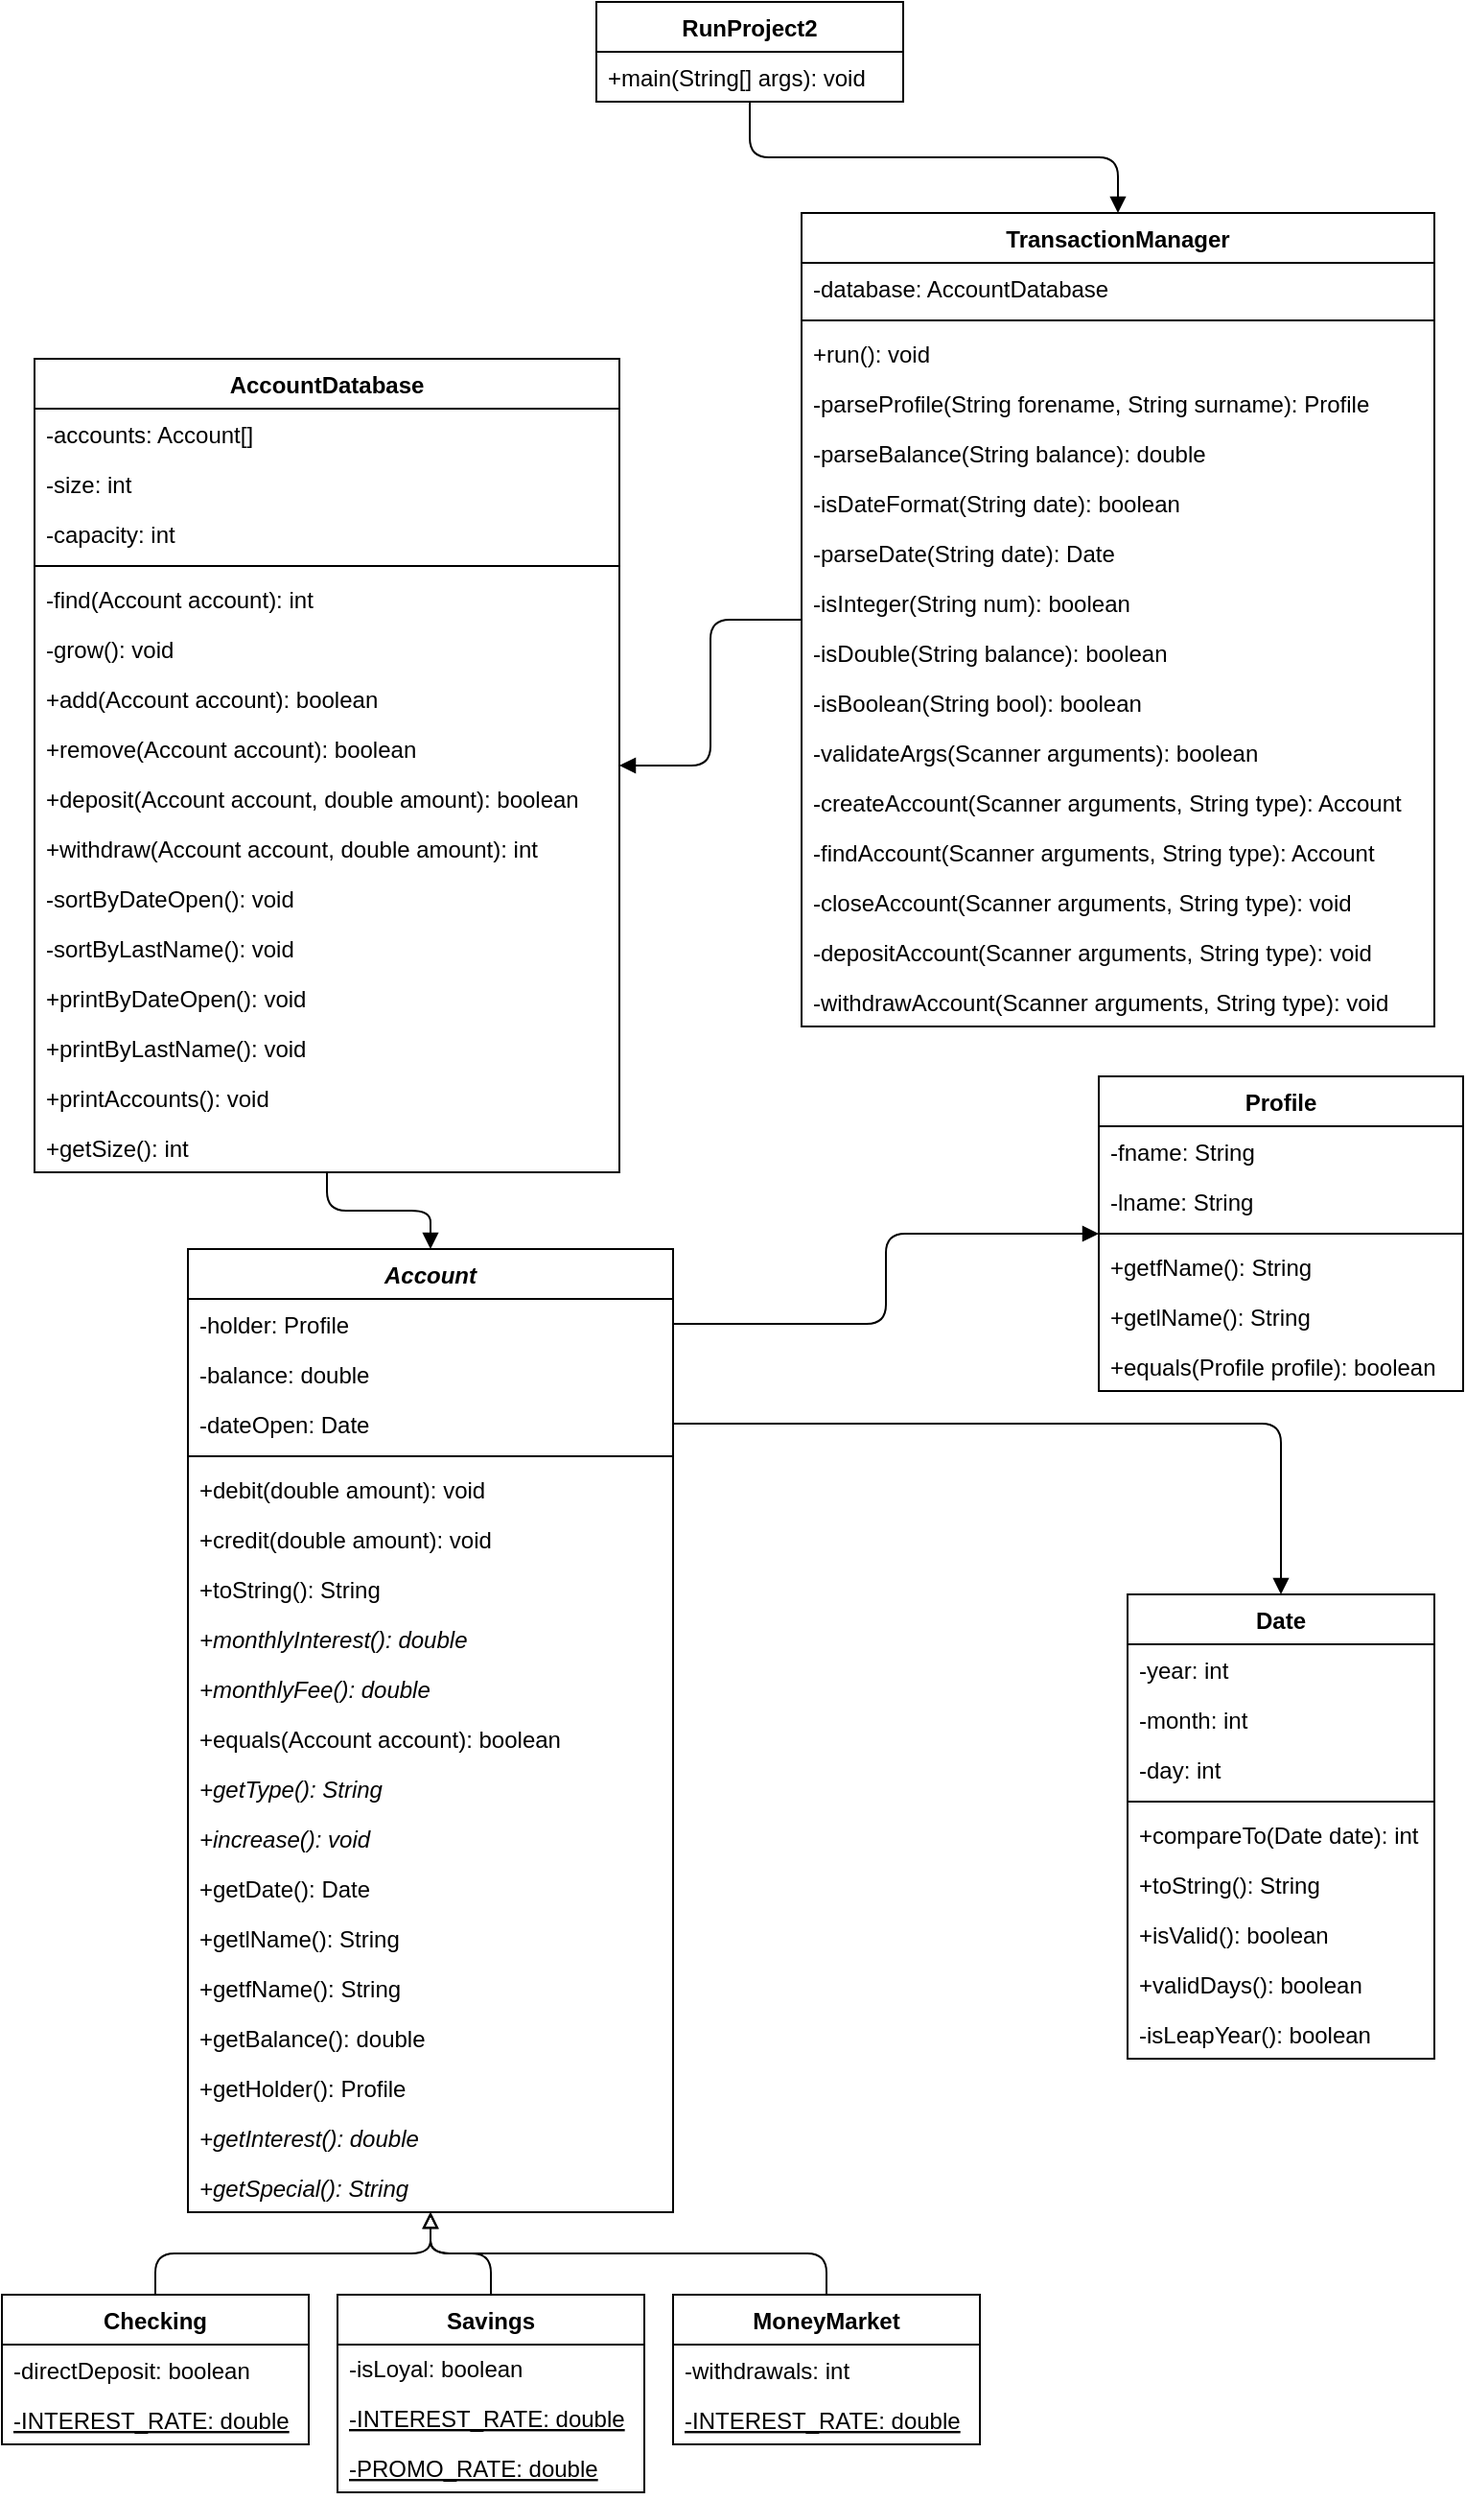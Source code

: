 <mxfile version="13.7.9" type="github">
  <diagram id="C5RBs43oDa-KdzZeNtuy" name="Page-1">
    <mxGraphModel dx="938" dy="1722" grid="1" gridSize="10" guides="1" tooltips="1" connect="1" arrows="1" fold="1" page="1" pageScale="1" pageWidth="827" pageHeight="1169" math="0" shadow="0">
      <root>
        <mxCell id="WIyWlLk6GJQsqaUBKTNV-0" />
        <mxCell id="WIyWlLk6GJQsqaUBKTNV-1" parent="WIyWlLk6GJQsqaUBKTNV-0" />
        <mxCell id="ZSK-96o1pX84JSAE1yJ3-73" value="" style="endArrow=block;endFill=1;html=1;edgeStyle=orthogonalEdgeStyle;align=left;verticalAlign=top;" edge="1" parent="WIyWlLk6GJQsqaUBKTNV-1" source="zkfFHV4jXpPFQw0GAbJ--1" target="ZSK-96o1pX84JSAE1yJ3-53">
          <mxGeometry x="-1" relative="1" as="geometry">
            <mxPoint x="454" y="130" as="sourcePoint" />
            <mxPoint x="614" y="130" as="targetPoint" />
          </mxGeometry>
        </mxCell>
        <mxCell id="ZSK-96o1pX84JSAE1yJ3-75" value="" style="endArrow=block;endFill=1;html=1;edgeStyle=orthogonalEdgeStyle;align=left;verticalAlign=top;" edge="1" parent="WIyWlLk6GJQsqaUBKTNV-1" source="zkfFHV4jXpPFQw0GAbJ--3" target="ZSK-96o1pX84JSAE1yJ3-60">
          <mxGeometry x="-1" relative="1" as="geometry">
            <mxPoint x="344" y="210" as="sourcePoint" />
            <mxPoint x="504" y="210" as="targetPoint" />
          </mxGeometry>
        </mxCell>
        <mxCell id="zkfFHV4jXpPFQw0GAbJ--0" value="Account" style="swimlane;fontStyle=3;align=center;verticalAlign=top;childLayout=stackLayout;horizontal=1;startSize=26;horizontalStack=0;resizeParent=1;resizeLast=0;collapsible=1;marginBottom=0;rounded=0;shadow=0;strokeWidth=1;" parent="WIyWlLk6GJQsqaUBKTNV-1" vertex="1">
          <mxGeometry x="120" y="40" width="253" height="502" as="geometry">
            <mxRectangle x="230" y="140" width="160" height="26" as="alternateBounds" />
          </mxGeometry>
        </mxCell>
        <mxCell id="zkfFHV4jXpPFQw0GAbJ--1" value="-holder: Profile" style="text;align=left;verticalAlign=top;spacingLeft=4;spacingRight=4;overflow=hidden;rotatable=0;points=[[0,0.5],[1,0.5]];portConstraint=eastwest;" parent="zkfFHV4jXpPFQw0GAbJ--0" vertex="1">
          <mxGeometry y="26" width="253" height="26" as="geometry" />
        </mxCell>
        <mxCell id="zkfFHV4jXpPFQw0GAbJ--2" value="-balance: double" style="text;align=left;verticalAlign=top;spacingLeft=4;spacingRight=4;overflow=hidden;rotatable=0;points=[[0,0.5],[1,0.5]];portConstraint=eastwest;rounded=0;shadow=0;html=0;" parent="zkfFHV4jXpPFQw0GAbJ--0" vertex="1">
          <mxGeometry y="52" width="253" height="26" as="geometry" />
        </mxCell>
        <mxCell id="zkfFHV4jXpPFQw0GAbJ--3" value="-dateOpen: Date" style="text;align=left;verticalAlign=top;spacingLeft=4;spacingRight=4;overflow=hidden;rotatable=0;points=[[0,0.5],[1,0.5]];portConstraint=eastwest;rounded=0;shadow=0;html=0;" parent="zkfFHV4jXpPFQw0GAbJ--0" vertex="1">
          <mxGeometry y="78" width="253" height="26" as="geometry" />
        </mxCell>
        <mxCell id="zkfFHV4jXpPFQw0GAbJ--4" value="" style="line;html=1;strokeWidth=1;align=left;verticalAlign=middle;spacingTop=-1;spacingLeft=3;spacingRight=3;rotatable=0;labelPosition=right;points=[];portConstraint=eastwest;" parent="zkfFHV4jXpPFQw0GAbJ--0" vertex="1">
          <mxGeometry y="104" width="253" height="8" as="geometry" />
        </mxCell>
        <mxCell id="zkfFHV4jXpPFQw0GAbJ--5" value="+debit(double amount): void" style="text;align=left;verticalAlign=top;spacingLeft=4;spacingRight=4;overflow=hidden;rotatable=0;points=[[0,0.5],[1,0.5]];portConstraint=eastwest;" parent="zkfFHV4jXpPFQw0GAbJ--0" vertex="1">
          <mxGeometry y="112" width="253" height="26" as="geometry" />
        </mxCell>
        <mxCell id="ZSK-96o1pX84JSAE1yJ3-11" value="+credit(double amount): void" style="text;align=left;verticalAlign=top;spacingLeft=4;spacingRight=4;overflow=hidden;rotatable=0;points=[[0,0.5],[1,0.5]];portConstraint=eastwest;" vertex="1" parent="zkfFHV4jXpPFQw0GAbJ--0">
          <mxGeometry y="138" width="253" height="26" as="geometry" />
        </mxCell>
        <mxCell id="ZSK-96o1pX84JSAE1yJ3-12" value="+toString(): String" style="text;align=left;verticalAlign=top;spacingLeft=4;spacingRight=4;overflow=hidden;rotatable=0;points=[[0,0.5],[1,0.5]];portConstraint=eastwest;" vertex="1" parent="zkfFHV4jXpPFQw0GAbJ--0">
          <mxGeometry y="164" width="253" height="26" as="geometry" />
        </mxCell>
        <mxCell id="ZSK-96o1pX84JSAE1yJ3-13" value="+monthlyInterest(): double" style="text;align=left;verticalAlign=top;spacingLeft=4;spacingRight=4;overflow=hidden;rotatable=0;points=[[0,0.5],[1,0.5]];portConstraint=eastwest;fontStyle=2" vertex="1" parent="zkfFHV4jXpPFQw0GAbJ--0">
          <mxGeometry y="190" width="253" height="26" as="geometry" />
        </mxCell>
        <mxCell id="ZSK-96o1pX84JSAE1yJ3-29" value="+monthlyFee(): double" style="text;align=left;verticalAlign=top;spacingLeft=4;spacingRight=4;overflow=hidden;rotatable=0;points=[[0,0.5],[1,0.5]];portConstraint=eastwest;fontStyle=2" vertex="1" parent="zkfFHV4jXpPFQw0GAbJ--0">
          <mxGeometry y="216" width="253" height="26" as="geometry" />
        </mxCell>
        <mxCell id="ZSK-96o1pX84JSAE1yJ3-131" value="+equals(Account account): boolean" style="text;align=left;verticalAlign=top;spacingLeft=4;spacingRight=4;overflow=hidden;rotatable=0;points=[[0,0.5],[1,0.5]];portConstraint=eastwest;fontStyle=0" vertex="1" parent="zkfFHV4jXpPFQw0GAbJ--0">
          <mxGeometry y="242" width="253" height="26" as="geometry" />
        </mxCell>
        <mxCell id="ZSK-96o1pX84JSAE1yJ3-132" value="+getType(): String" style="text;align=left;verticalAlign=top;spacingLeft=4;spacingRight=4;overflow=hidden;rotatable=0;points=[[0,0.5],[1,0.5]];portConstraint=eastwest;fontStyle=2" vertex="1" parent="zkfFHV4jXpPFQw0GAbJ--0">
          <mxGeometry y="268" width="253" height="26" as="geometry" />
        </mxCell>
        <mxCell id="ZSK-96o1pX84JSAE1yJ3-134" value="+increase(): void" style="text;align=left;verticalAlign=top;spacingLeft=4;spacingRight=4;overflow=hidden;rotatable=0;points=[[0,0.5],[1,0.5]];portConstraint=eastwest;fontStyle=2" vertex="1" parent="zkfFHV4jXpPFQw0GAbJ--0">
          <mxGeometry y="294" width="253" height="26" as="geometry" />
        </mxCell>
        <mxCell id="ZSK-96o1pX84JSAE1yJ3-135" value="+getDate(): Date" style="text;align=left;verticalAlign=top;spacingLeft=4;spacingRight=4;overflow=hidden;rotatable=0;points=[[0,0.5],[1,0.5]];portConstraint=eastwest;fontStyle=0" vertex="1" parent="zkfFHV4jXpPFQw0GAbJ--0">
          <mxGeometry y="320" width="253" height="26" as="geometry" />
        </mxCell>
        <mxCell id="ZSK-96o1pX84JSAE1yJ3-136" value="+getlName(): String" style="text;align=left;verticalAlign=top;spacingLeft=4;spacingRight=4;overflow=hidden;rotatable=0;points=[[0,0.5],[1,0.5]];portConstraint=eastwest;fontStyle=0" vertex="1" parent="zkfFHV4jXpPFQw0GAbJ--0">
          <mxGeometry y="346" width="253" height="26" as="geometry" />
        </mxCell>
        <mxCell id="ZSK-96o1pX84JSAE1yJ3-138" value="+getfName(): String" style="text;align=left;verticalAlign=top;spacingLeft=4;spacingRight=4;overflow=hidden;rotatable=0;points=[[0,0.5],[1,0.5]];portConstraint=eastwest;fontStyle=0" vertex="1" parent="zkfFHV4jXpPFQw0GAbJ--0">
          <mxGeometry y="372" width="253" height="26" as="geometry" />
        </mxCell>
        <mxCell id="ZSK-96o1pX84JSAE1yJ3-139" value="+getBalance(): double" style="text;align=left;verticalAlign=top;spacingLeft=4;spacingRight=4;overflow=hidden;rotatable=0;points=[[0,0.5],[1,0.5]];portConstraint=eastwest;fontStyle=0" vertex="1" parent="zkfFHV4jXpPFQw0GAbJ--0">
          <mxGeometry y="398" width="253" height="26" as="geometry" />
        </mxCell>
        <mxCell id="ZSK-96o1pX84JSAE1yJ3-140" value="+getHolder(): Profile" style="text;align=left;verticalAlign=top;spacingLeft=4;spacingRight=4;overflow=hidden;rotatable=0;points=[[0,0.5],[1,0.5]];portConstraint=eastwest;fontStyle=0" vertex="1" parent="zkfFHV4jXpPFQw0GAbJ--0">
          <mxGeometry y="424" width="253" height="26" as="geometry" />
        </mxCell>
        <mxCell id="ZSK-96o1pX84JSAE1yJ3-141" value="+getInterest(): double" style="text;align=left;verticalAlign=top;spacingLeft=4;spacingRight=4;overflow=hidden;rotatable=0;points=[[0,0.5],[1,0.5]];portConstraint=eastwest;fontStyle=2" vertex="1" parent="zkfFHV4jXpPFQw0GAbJ--0">
          <mxGeometry y="450" width="253" height="26" as="geometry" />
        </mxCell>
        <mxCell id="ZSK-96o1pX84JSAE1yJ3-143" value="+getSpecial(): String" style="text;align=left;verticalAlign=top;spacingLeft=4;spacingRight=4;overflow=hidden;rotatable=0;points=[[0,0.5],[1,0.5]];portConstraint=eastwest;fontStyle=2" vertex="1" parent="zkfFHV4jXpPFQw0GAbJ--0">
          <mxGeometry y="476" width="253" height="26" as="geometry" />
        </mxCell>
        <mxCell id="ZSK-96o1pX84JSAE1yJ3-105" value="" style="endArrow=block;endFill=1;html=1;edgeStyle=orthogonalEdgeStyle;align=left;verticalAlign=top;" edge="1" parent="WIyWlLk6GJQsqaUBKTNV-1" source="ZSK-96o1pX84JSAE1yJ3-77" target="zkfFHV4jXpPFQw0GAbJ--0">
          <mxGeometry x="-1" relative="1" as="geometry">
            <mxPoint x="620" y="-50" as="sourcePoint" />
            <mxPoint x="810" y="-90" as="targetPoint" />
          </mxGeometry>
        </mxCell>
        <mxCell id="ZSK-96o1pX84JSAE1yJ3-109" value="" style="endArrow=block;endFill=0;html=1;edgeStyle=orthogonalEdgeStyle;align=left;verticalAlign=top;" edge="1" parent="WIyWlLk6GJQsqaUBKTNV-1" source="zkfFHV4jXpPFQw0GAbJ--6" target="zkfFHV4jXpPFQw0GAbJ--0">
          <mxGeometry x="-1" relative="1" as="geometry">
            <mxPoint x="580" y="270" as="sourcePoint" />
            <mxPoint x="740" y="270" as="targetPoint" />
          </mxGeometry>
        </mxCell>
        <mxCell id="ZSK-96o1pX84JSAE1yJ3-111" value="" style="endArrow=block;endFill=0;html=1;edgeStyle=orthogonalEdgeStyle;align=left;verticalAlign=top;" edge="1" parent="WIyWlLk6GJQsqaUBKTNV-1" source="zkfFHV4jXpPFQw0GAbJ--13" target="zkfFHV4jXpPFQw0GAbJ--0">
          <mxGeometry x="-1" relative="1" as="geometry">
            <mxPoint x="113.034" y="360" as="sourcePoint" />
            <mxPoint x="288" y="292.0" as="targetPoint" />
          </mxGeometry>
        </mxCell>
        <mxCell id="ZSK-96o1pX84JSAE1yJ3-112" value="" style="endArrow=block;endFill=0;html=1;edgeStyle=orthogonalEdgeStyle;align=left;verticalAlign=top;" edge="1" parent="WIyWlLk6GJQsqaUBKTNV-1" source="ZSK-96o1pX84JSAE1yJ3-0" target="zkfFHV4jXpPFQw0GAbJ--0">
          <mxGeometry x="-1" relative="1" as="geometry">
            <mxPoint x="413.004" y="318" as="sourcePoint" />
            <mxPoint x="587.97" y="250.0" as="targetPoint" />
          </mxGeometry>
        </mxCell>
        <mxCell id="ZSK-96o1pX84JSAE1yJ3-113" value="" style="endArrow=block;endFill=1;html=1;edgeStyle=orthogonalEdgeStyle;align=left;verticalAlign=top;" edge="1" parent="WIyWlLk6GJQsqaUBKTNV-1" source="ZSK-96o1pX84JSAE1yJ3-92" target="ZSK-96o1pX84JSAE1yJ3-77">
          <mxGeometry x="-1" relative="1" as="geometry">
            <mxPoint x="120" y="-628" as="sourcePoint" />
            <mxPoint x="280" y="-628" as="targetPoint" />
          </mxGeometry>
        </mxCell>
        <mxCell id="ZSK-96o1pX84JSAE1yJ3-115" value="" style="endArrow=block;endFill=1;html=1;edgeStyle=orthogonalEdgeStyle;align=left;verticalAlign=top;strokeColor=#000000;" edge="1" parent="WIyWlLk6GJQsqaUBKTNV-1" source="ZSK-96o1pX84JSAE1yJ3-96" target="ZSK-96o1pX84JSAE1yJ3-92">
          <mxGeometry x="-1" relative="1" as="geometry">
            <mxPoint x="620" y="-570" as="sourcePoint" />
            <mxPoint x="780" y="-570" as="targetPoint" />
          </mxGeometry>
        </mxCell>
        <mxCell id="ZSK-96o1pX84JSAE1yJ3-53" value="Profile" style="swimlane;fontStyle=1;align=center;verticalAlign=top;childLayout=stackLayout;horizontal=1;startSize=26;horizontalStack=0;resizeParent=1;resizeParentMax=0;resizeLast=0;collapsible=1;marginBottom=0;" vertex="1" parent="WIyWlLk6GJQsqaUBKTNV-1">
          <mxGeometry x="595" y="-50" width="190" height="164" as="geometry" />
        </mxCell>
        <mxCell id="ZSK-96o1pX84JSAE1yJ3-54" value="-fname: String" style="text;strokeColor=none;fillColor=none;align=left;verticalAlign=top;spacingLeft=4;spacingRight=4;overflow=hidden;rotatable=0;points=[[0,0.5],[1,0.5]];portConstraint=eastwest;" vertex="1" parent="ZSK-96o1pX84JSAE1yJ3-53">
          <mxGeometry y="26" width="190" height="26" as="geometry" />
        </mxCell>
        <mxCell id="ZSK-96o1pX84JSAE1yJ3-59" value="-lname: String" style="text;strokeColor=none;fillColor=none;align=left;verticalAlign=top;spacingLeft=4;spacingRight=4;overflow=hidden;rotatable=0;points=[[0,0.5],[1,0.5]];portConstraint=eastwest;" vertex="1" parent="ZSK-96o1pX84JSAE1yJ3-53">
          <mxGeometry y="52" width="190" height="26" as="geometry" />
        </mxCell>
        <mxCell id="ZSK-96o1pX84JSAE1yJ3-118" value="" style="line;strokeWidth=1;fillColor=none;align=left;verticalAlign=middle;spacingTop=-1;spacingLeft=3;spacingRight=3;rotatable=0;labelPosition=right;points=[];portConstraint=eastwest;" vertex="1" parent="ZSK-96o1pX84JSAE1yJ3-53">
          <mxGeometry y="78" width="190" height="8" as="geometry" />
        </mxCell>
        <mxCell id="ZSK-96o1pX84JSAE1yJ3-117" value="+getfName(): String" style="text;strokeColor=none;fillColor=none;align=left;verticalAlign=top;spacingLeft=4;spacingRight=4;overflow=hidden;rotatable=0;points=[[0,0.5],[1,0.5]];portConstraint=eastwest;" vertex="1" parent="ZSK-96o1pX84JSAE1yJ3-53">
          <mxGeometry y="86" width="190" height="26" as="geometry" />
        </mxCell>
        <mxCell id="ZSK-96o1pX84JSAE1yJ3-119" value="+getlName(): String" style="text;strokeColor=none;fillColor=none;align=left;verticalAlign=top;spacingLeft=4;spacingRight=4;overflow=hidden;rotatable=0;points=[[0,0.5],[1,0.5]];portConstraint=eastwest;" vertex="1" parent="ZSK-96o1pX84JSAE1yJ3-53">
          <mxGeometry y="112" width="190" height="26" as="geometry" />
        </mxCell>
        <mxCell id="ZSK-96o1pX84JSAE1yJ3-120" value="+equals(Profile profile): boolean" style="text;strokeColor=none;fillColor=none;align=left;verticalAlign=top;spacingLeft=4;spacingRight=4;overflow=hidden;rotatable=0;points=[[0,0.5],[1,0.5]];portConstraint=eastwest;" vertex="1" parent="ZSK-96o1pX84JSAE1yJ3-53">
          <mxGeometry y="138" width="190" height="26" as="geometry" />
        </mxCell>
        <mxCell id="ZSK-96o1pX84JSAE1yJ3-60" value="Date" style="swimlane;fontStyle=1;align=center;verticalAlign=top;childLayout=stackLayout;horizontal=1;startSize=26;horizontalStack=0;resizeParent=1;resizeParentMax=0;resizeLast=0;collapsible=1;marginBottom=0;" vertex="1" parent="WIyWlLk6GJQsqaUBKTNV-1">
          <mxGeometry x="610" y="220" width="160" height="242" as="geometry" />
        </mxCell>
        <mxCell id="ZSK-96o1pX84JSAE1yJ3-61" value="-year: int" style="text;strokeColor=none;fillColor=none;align=left;verticalAlign=top;spacingLeft=4;spacingRight=4;overflow=hidden;rotatable=0;points=[[0,0.5],[1,0.5]];portConstraint=eastwest;" vertex="1" parent="ZSK-96o1pX84JSAE1yJ3-60">
          <mxGeometry y="26" width="160" height="26" as="geometry" />
        </mxCell>
        <mxCell id="ZSK-96o1pX84JSAE1yJ3-64" value="-month: int" style="text;strokeColor=none;fillColor=none;align=left;verticalAlign=top;spacingLeft=4;spacingRight=4;overflow=hidden;rotatable=0;points=[[0,0.5],[1,0.5]];portConstraint=eastwest;" vertex="1" parent="ZSK-96o1pX84JSAE1yJ3-60">
          <mxGeometry y="52" width="160" height="26" as="geometry" />
        </mxCell>
        <mxCell id="ZSK-96o1pX84JSAE1yJ3-65" value="-day: int" style="text;strokeColor=none;fillColor=none;align=left;verticalAlign=top;spacingLeft=4;spacingRight=4;overflow=hidden;rotatable=0;points=[[0,0.5],[1,0.5]];portConstraint=eastwest;" vertex="1" parent="ZSK-96o1pX84JSAE1yJ3-60">
          <mxGeometry y="78" width="160" height="26" as="geometry" />
        </mxCell>
        <mxCell id="ZSK-96o1pX84JSAE1yJ3-62" value="" style="line;strokeWidth=1;fillColor=none;align=left;verticalAlign=middle;spacingTop=-1;spacingLeft=3;spacingRight=3;rotatable=0;labelPosition=right;points=[];portConstraint=eastwest;" vertex="1" parent="ZSK-96o1pX84JSAE1yJ3-60">
          <mxGeometry y="104" width="160" height="8" as="geometry" />
        </mxCell>
        <mxCell id="ZSK-96o1pX84JSAE1yJ3-63" value="+compareTo(Date date): int" style="text;strokeColor=none;fillColor=none;align=left;verticalAlign=top;spacingLeft=4;spacingRight=4;overflow=hidden;rotatable=0;points=[[0,0.5],[1,0.5]];portConstraint=eastwest;" vertex="1" parent="ZSK-96o1pX84JSAE1yJ3-60">
          <mxGeometry y="112" width="160" height="26" as="geometry" />
        </mxCell>
        <mxCell id="ZSK-96o1pX84JSAE1yJ3-66" value="+toString(): String" style="text;strokeColor=none;fillColor=none;align=left;verticalAlign=top;spacingLeft=4;spacingRight=4;overflow=hidden;rotatable=0;points=[[0,0.5],[1,0.5]];portConstraint=eastwest;" vertex="1" parent="ZSK-96o1pX84JSAE1yJ3-60">
          <mxGeometry y="138" width="160" height="26" as="geometry" />
        </mxCell>
        <mxCell id="ZSK-96o1pX84JSAE1yJ3-67" value="+isValid(): boolean" style="text;strokeColor=none;fillColor=none;align=left;verticalAlign=top;spacingLeft=4;spacingRight=4;overflow=hidden;rotatable=0;points=[[0,0.5],[1,0.5]];portConstraint=eastwest;" vertex="1" parent="ZSK-96o1pX84JSAE1yJ3-60">
          <mxGeometry y="164" width="160" height="26" as="geometry" />
        </mxCell>
        <mxCell id="ZSK-96o1pX84JSAE1yJ3-123" value="+validDays(): boolean" style="text;strokeColor=none;fillColor=none;align=left;verticalAlign=top;spacingLeft=4;spacingRight=4;overflow=hidden;rotatable=0;points=[[0,0.5],[1,0.5]];portConstraint=eastwest;" vertex="1" parent="ZSK-96o1pX84JSAE1yJ3-60">
          <mxGeometry y="190" width="160" height="26" as="geometry" />
        </mxCell>
        <mxCell id="ZSK-96o1pX84JSAE1yJ3-124" value="-isLeapYear(): boolean" style="text;strokeColor=none;fillColor=none;align=left;verticalAlign=top;spacingLeft=4;spacingRight=4;overflow=hidden;rotatable=0;points=[[0,0.5],[1,0.5]];portConstraint=eastwest;" vertex="1" parent="ZSK-96o1pX84JSAE1yJ3-60">
          <mxGeometry y="216" width="160" height="26" as="geometry" />
        </mxCell>
        <mxCell id="zkfFHV4jXpPFQw0GAbJ--6" value="Checking" style="swimlane;fontStyle=1;align=center;verticalAlign=top;childLayout=stackLayout;horizontal=1;startSize=26;horizontalStack=0;resizeParent=1;resizeLast=0;collapsible=1;marginBottom=0;rounded=0;shadow=0;strokeWidth=1;" parent="WIyWlLk6GJQsqaUBKTNV-1" vertex="1">
          <mxGeometry x="23" y="585" width="160" height="78" as="geometry">
            <mxRectangle x="130" y="380" width="160" height="26" as="alternateBounds" />
          </mxGeometry>
        </mxCell>
        <mxCell id="ZSK-96o1pX84JSAE1yJ3-32" value="-directDeposit: boolean" style="text;align=left;verticalAlign=top;spacingLeft=4;spacingRight=4;overflow=hidden;rotatable=0;points=[[0,0.5],[1,0.5]];portConstraint=eastwest;" vertex="1" parent="zkfFHV4jXpPFQw0GAbJ--6">
          <mxGeometry y="26" width="160" height="26" as="geometry" />
        </mxCell>
        <mxCell id="ZSK-96o1pX84JSAE1yJ3-144" value="-INTEREST_RATE: double" style="text;align=left;verticalAlign=top;spacingLeft=4;spacingRight=4;overflow=hidden;rotatable=0;points=[[0,0.5],[1,0.5]];portConstraint=eastwest;fontStyle=4" vertex="1" parent="zkfFHV4jXpPFQw0GAbJ--6">
          <mxGeometry y="52" width="160" height="26" as="geometry" />
        </mxCell>
        <mxCell id="zkfFHV4jXpPFQw0GAbJ--13" value="Savings" style="swimlane;fontStyle=1;align=center;verticalAlign=top;childLayout=stackLayout;horizontal=1;startSize=26;horizontalStack=0;resizeParent=1;resizeLast=0;collapsible=1;marginBottom=0;rounded=0;shadow=0;strokeWidth=1;" parent="WIyWlLk6GJQsqaUBKTNV-1" vertex="1">
          <mxGeometry x="198" y="585" width="160" height="103" as="geometry">
            <mxRectangle x="340" y="380" width="170" height="26" as="alternateBounds" />
          </mxGeometry>
        </mxCell>
        <mxCell id="zkfFHV4jXpPFQw0GAbJ--14" value="-isLoyal: boolean" style="text;align=left;verticalAlign=top;spacingLeft=4;spacingRight=4;overflow=hidden;rotatable=0;points=[[0,0.5],[1,0.5]];portConstraint=eastwest;" parent="zkfFHV4jXpPFQw0GAbJ--13" vertex="1">
          <mxGeometry y="25" width="160" height="26" as="geometry" />
        </mxCell>
        <mxCell id="ZSK-96o1pX84JSAE1yJ3-150" value="-INTEREST_RATE: double" style="text;align=left;verticalAlign=top;spacingLeft=4;spacingRight=4;overflow=hidden;rotatable=0;points=[[0,0.5],[1,0.5]];portConstraint=eastwest;fontStyle=4" vertex="1" parent="zkfFHV4jXpPFQw0GAbJ--13">
          <mxGeometry y="51" width="160" height="26" as="geometry" />
        </mxCell>
        <mxCell id="ZSK-96o1pX84JSAE1yJ3-151" value="-PROMO_RATE: double" style="text;align=left;verticalAlign=top;spacingLeft=4;spacingRight=4;overflow=hidden;rotatable=0;points=[[0,0.5],[1,0.5]];portConstraint=eastwest;fontStyle=4" vertex="1" parent="zkfFHV4jXpPFQw0GAbJ--13">
          <mxGeometry y="77" width="160" height="26" as="geometry" />
        </mxCell>
        <mxCell id="ZSK-96o1pX84JSAE1yJ3-0" value="MoneyMarket" style="swimlane;fontStyle=1;align=center;verticalAlign=top;childLayout=stackLayout;horizontal=1;startSize=26;horizontalStack=0;resizeParent=1;resizeLast=0;collapsible=1;marginBottom=0;rounded=0;shadow=0;strokeWidth=1;" vertex="1" parent="WIyWlLk6GJQsqaUBKTNV-1">
          <mxGeometry x="373" y="585" width="160" height="78" as="geometry">
            <mxRectangle x="340" y="380" width="170" height="26" as="alternateBounds" />
          </mxGeometry>
        </mxCell>
        <mxCell id="ZSK-96o1pX84JSAE1yJ3-1" value="-withdrawals: int" style="text;align=left;verticalAlign=top;spacingLeft=4;spacingRight=4;overflow=hidden;rotatable=0;points=[[0,0.5],[1,0.5]];portConstraint=eastwest;" vertex="1" parent="ZSK-96o1pX84JSAE1yJ3-0">
          <mxGeometry y="26" width="160" height="26" as="geometry" />
        </mxCell>
        <mxCell id="ZSK-96o1pX84JSAE1yJ3-153" value="-INTEREST_RATE: double" style="text;align=left;verticalAlign=top;spacingLeft=4;spacingRight=4;overflow=hidden;rotatable=0;points=[[0,0.5],[1,0.5]];portConstraint=eastwest;fontStyle=4" vertex="1" parent="ZSK-96o1pX84JSAE1yJ3-0">
          <mxGeometry y="52" width="160" height="26" as="geometry" />
        </mxCell>
        <mxCell id="ZSK-96o1pX84JSAE1yJ3-77" value="AccountDatabase" style="swimlane;fontStyle=1;align=center;verticalAlign=top;childLayout=stackLayout;horizontal=1;startSize=26;horizontalStack=0;resizeParent=1;resizeParentMax=0;resizeLast=0;collapsible=1;marginBottom=0;" vertex="1" parent="WIyWlLk6GJQsqaUBKTNV-1">
          <mxGeometry x="40" y="-424" width="305" height="424" as="geometry" />
        </mxCell>
        <mxCell id="ZSK-96o1pX84JSAE1yJ3-78" value="-accounts: Account[]" style="text;strokeColor=none;fillColor=none;align=left;verticalAlign=top;spacingLeft=4;spacingRight=4;overflow=hidden;rotatable=0;points=[[0,0.5],[1,0.5]];portConstraint=eastwest;" vertex="1" parent="ZSK-96o1pX84JSAE1yJ3-77">
          <mxGeometry y="26" width="305" height="26" as="geometry" />
        </mxCell>
        <mxCell id="ZSK-96o1pX84JSAE1yJ3-81" value="-size: int" style="text;strokeColor=none;fillColor=none;align=left;verticalAlign=top;spacingLeft=4;spacingRight=4;overflow=hidden;rotatable=0;points=[[0,0.5],[1,0.5]];portConstraint=eastwest;" vertex="1" parent="ZSK-96o1pX84JSAE1yJ3-77">
          <mxGeometry y="52" width="305" height="26" as="geometry" />
        </mxCell>
        <mxCell id="ZSK-96o1pX84JSAE1yJ3-155" value="-capacity: int" style="text;strokeColor=none;fillColor=none;align=left;verticalAlign=top;spacingLeft=4;spacingRight=4;overflow=hidden;rotatable=0;points=[[0,0.5],[1,0.5]];portConstraint=eastwest;" vertex="1" parent="ZSK-96o1pX84JSAE1yJ3-77">
          <mxGeometry y="78" width="305" height="26" as="geometry" />
        </mxCell>
        <mxCell id="ZSK-96o1pX84JSAE1yJ3-79" value="" style="line;strokeWidth=1;fillColor=none;align=left;verticalAlign=middle;spacingTop=-1;spacingLeft=3;spacingRight=3;rotatable=0;labelPosition=right;points=[];portConstraint=eastwest;" vertex="1" parent="ZSK-96o1pX84JSAE1yJ3-77">
          <mxGeometry y="104" width="305" height="8" as="geometry" />
        </mxCell>
        <mxCell id="ZSK-96o1pX84JSAE1yJ3-80" value="-find(Account account): int" style="text;strokeColor=none;fillColor=none;align=left;verticalAlign=top;spacingLeft=4;spacingRight=4;overflow=hidden;rotatable=0;points=[[0,0.5],[1,0.5]];portConstraint=eastwest;" vertex="1" parent="ZSK-96o1pX84JSAE1yJ3-77">
          <mxGeometry y="112" width="305" height="26" as="geometry" />
        </mxCell>
        <mxCell id="ZSK-96o1pX84JSAE1yJ3-82" value="-grow(): void" style="text;strokeColor=none;fillColor=none;align=left;verticalAlign=top;spacingLeft=4;spacingRight=4;overflow=hidden;rotatable=0;points=[[0,0.5],[1,0.5]];portConstraint=eastwest;" vertex="1" parent="ZSK-96o1pX84JSAE1yJ3-77">
          <mxGeometry y="138" width="305" height="26" as="geometry" />
        </mxCell>
        <mxCell id="ZSK-96o1pX84JSAE1yJ3-83" value="+add(Account account): boolean" style="text;strokeColor=none;fillColor=none;align=left;verticalAlign=top;spacingLeft=4;spacingRight=4;overflow=hidden;rotatable=0;points=[[0,0.5],[1,0.5]];portConstraint=eastwest;" vertex="1" parent="ZSK-96o1pX84JSAE1yJ3-77">
          <mxGeometry y="164" width="305" height="26" as="geometry" />
        </mxCell>
        <mxCell id="ZSK-96o1pX84JSAE1yJ3-84" value="+remove(Account account): boolean" style="text;strokeColor=none;fillColor=none;align=left;verticalAlign=top;spacingLeft=4;spacingRight=4;overflow=hidden;rotatable=0;points=[[0,0.5],[1,0.5]];portConstraint=eastwest;" vertex="1" parent="ZSK-96o1pX84JSAE1yJ3-77">
          <mxGeometry y="190" width="305" height="26" as="geometry" />
        </mxCell>
        <mxCell id="ZSK-96o1pX84JSAE1yJ3-85" value="+deposit(Account account, double amount): boolean" style="text;strokeColor=none;fillColor=none;align=left;verticalAlign=top;spacingLeft=4;spacingRight=4;overflow=hidden;rotatable=0;points=[[0,0.5],[1,0.5]];portConstraint=eastwest;" vertex="1" parent="ZSK-96o1pX84JSAE1yJ3-77">
          <mxGeometry y="216" width="305" height="26" as="geometry" />
        </mxCell>
        <mxCell id="ZSK-96o1pX84JSAE1yJ3-86" value="+withdraw(Account account, double amount): int" style="text;strokeColor=none;fillColor=none;align=left;verticalAlign=top;spacingLeft=4;spacingRight=4;overflow=hidden;rotatable=0;points=[[0,0.5],[1,0.5]];portConstraint=eastwest;" vertex="1" parent="ZSK-96o1pX84JSAE1yJ3-77">
          <mxGeometry y="242" width="305" height="26" as="geometry" />
        </mxCell>
        <mxCell id="ZSK-96o1pX84JSAE1yJ3-87" value="-sortByDateOpen(): void" style="text;strokeColor=none;fillColor=none;align=left;verticalAlign=top;spacingLeft=4;spacingRight=4;overflow=hidden;rotatable=0;points=[[0,0.5],[1,0.5]];portConstraint=eastwest;" vertex="1" parent="ZSK-96o1pX84JSAE1yJ3-77">
          <mxGeometry y="268" width="305" height="26" as="geometry" />
        </mxCell>
        <mxCell id="ZSK-96o1pX84JSAE1yJ3-88" value="-sortByLastName(): void" style="text;strokeColor=none;fillColor=none;align=left;verticalAlign=top;spacingLeft=4;spacingRight=4;overflow=hidden;rotatable=0;points=[[0,0.5],[1,0.5]];portConstraint=eastwest;" vertex="1" parent="ZSK-96o1pX84JSAE1yJ3-77">
          <mxGeometry y="294" width="305" height="26" as="geometry" />
        </mxCell>
        <mxCell id="ZSK-96o1pX84JSAE1yJ3-89" value="+printByDateOpen(): void" style="text;strokeColor=none;fillColor=none;align=left;verticalAlign=top;spacingLeft=4;spacingRight=4;overflow=hidden;rotatable=0;points=[[0,0.5],[1,0.5]];portConstraint=eastwest;" vertex="1" parent="ZSK-96o1pX84JSAE1yJ3-77">
          <mxGeometry y="320" width="305" height="26" as="geometry" />
        </mxCell>
        <mxCell id="ZSK-96o1pX84JSAE1yJ3-90" value="+printByLastName(): void" style="text;strokeColor=none;fillColor=none;align=left;verticalAlign=top;spacingLeft=4;spacingRight=4;overflow=hidden;rotatable=0;points=[[0,0.5],[1,0.5]];portConstraint=eastwest;" vertex="1" parent="ZSK-96o1pX84JSAE1yJ3-77">
          <mxGeometry y="346" width="305" height="26" as="geometry" />
        </mxCell>
        <mxCell id="ZSK-96o1pX84JSAE1yJ3-91" value="+printAccounts(): void" style="text;strokeColor=none;fillColor=none;align=left;verticalAlign=top;spacingLeft=4;spacingRight=4;overflow=hidden;rotatable=0;points=[[0,0.5],[1,0.5]];portConstraint=eastwest;" vertex="1" parent="ZSK-96o1pX84JSAE1yJ3-77">
          <mxGeometry y="372" width="305" height="26" as="geometry" />
        </mxCell>
        <mxCell id="ZSK-96o1pX84JSAE1yJ3-156" value="+getSize(): int" style="text;strokeColor=none;fillColor=none;align=left;verticalAlign=top;spacingLeft=4;spacingRight=4;overflow=hidden;rotatable=0;points=[[0,0.5],[1,0.5]];portConstraint=eastwest;" vertex="1" parent="ZSK-96o1pX84JSAE1yJ3-77">
          <mxGeometry y="398" width="305" height="26" as="geometry" />
        </mxCell>
        <mxCell id="ZSK-96o1pX84JSAE1yJ3-92" value="TransactionManager" style="swimlane;fontStyle=1;align=center;verticalAlign=top;childLayout=stackLayout;horizontal=1;startSize=26;horizontalStack=0;resizeParent=1;resizeParentMax=0;resizeLast=0;collapsible=1;marginBottom=0;" vertex="1" parent="WIyWlLk6GJQsqaUBKTNV-1">
          <mxGeometry x="440" y="-500" width="330" height="424" as="geometry" />
        </mxCell>
        <mxCell id="ZSK-96o1pX84JSAE1yJ3-93" value="-database: AccountDatabase" style="text;strokeColor=none;fillColor=none;align=left;verticalAlign=top;spacingLeft=4;spacingRight=4;overflow=hidden;rotatable=0;points=[[0,0.5],[1,0.5]];portConstraint=eastwest;" vertex="1" parent="ZSK-96o1pX84JSAE1yJ3-92">
          <mxGeometry y="26" width="330" height="26" as="geometry" />
        </mxCell>
        <mxCell id="ZSK-96o1pX84JSAE1yJ3-94" value="" style="line;strokeWidth=1;fillColor=none;align=left;verticalAlign=middle;spacingTop=-1;spacingLeft=3;spacingRight=3;rotatable=0;labelPosition=right;points=[];portConstraint=eastwest;" vertex="1" parent="ZSK-96o1pX84JSAE1yJ3-92">
          <mxGeometry y="52" width="330" height="8" as="geometry" />
        </mxCell>
        <mxCell id="ZSK-96o1pX84JSAE1yJ3-95" value="+run(): void" style="text;strokeColor=none;fillColor=none;align=left;verticalAlign=top;spacingLeft=4;spacingRight=4;overflow=hidden;rotatable=0;points=[[0,0.5],[1,0.5]];portConstraint=eastwest;" vertex="1" parent="ZSK-96o1pX84JSAE1yJ3-92">
          <mxGeometry y="60" width="330" height="26" as="geometry" />
        </mxCell>
        <mxCell id="ZSK-96o1pX84JSAE1yJ3-161" value="-parseProfile(String forename, String surname): Profile" style="text;strokeColor=none;fillColor=none;align=left;verticalAlign=top;spacingLeft=4;spacingRight=4;overflow=hidden;rotatable=0;points=[[0,0.5],[1,0.5]];portConstraint=eastwest;" vertex="1" parent="ZSK-96o1pX84JSAE1yJ3-92">
          <mxGeometry y="86" width="330" height="26" as="geometry" />
        </mxCell>
        <mxCell id="ZSK-96o1pX84JSAE1yJ3-162" value="-parseBalance(String balance): double" style="text;strokeColor=none;fillColor=none;align=left;verticalAlign=top;spacingLeft=4;spacingRight=4;overflow=hidden;rotatable=0;points=[[0,0.5],[1,0.5]];portConstraint=eastwest;fontStyle=0" vertex="1" parent="ZSK-96o1pX84JSAE1yJ3-92">
          <mxGeometry y="112" width="330" height="26" as="geometry" />
        </mxCell>
        <mxCell id="ZSK-96o1pX84JSAE1yJ3-163" value="-isDateFormat(String date): boolean" style="text;strokeColor=none;fillColor=none;align=left;verticalAlign=top;spacingLeft=4;spacingRight=4;overflow=hidden;rotatable=0;points=[[0,0.5],[1,0.5]];portConstraint=eastwest;" vertex="1" parent="ZSK-96o1pX84JSAE1yJ3-92">
          <mxGeometry y="138" width="330" height="26" as="geometry" />
        </mxCell>
        <mxCell id="ZSK-96o1pX84JSAE1yJ3-164" value="-parseDate(String date): Date" style="text;strokeColor=none;fillColor=none;align=left;verticalAlign=top;spacingLeft=4;spacingRight=4;overflow=hidden;rotatable=0;points=[[0,0.5],[1,0.5]];portConstraint=eastwest;" vertex="1" parent="ZSK-96o1pX84JSAE1yJ3-92">
          <mxGeometry y="164" width="330" height="26" as="geometry" />
        </mxCell>
        <mxCell id="ZSK-96o1pX84JSAE1yJ3-165" value="-isInteger(String num): boolean" style="text;strokeColor=none;fillColor=none;align=left;verticalAlign=top;spacingLeft=4;spacingRight=4;overflow=hidden;rotatable=0;points=[[0,0.5],[1,0.5]];portConstraint=eastwest;" vertex="1" parent="ZSK-96o1pX84JSAE1yJ3-92">
          <mxGeometry y="190" width="330" height="26" as="geometry" />
        </mxCell>
        <mxCell id="ZSK-96o1pX84JSAE1yJ3-166" value="-isDouble(String balance): boolean" style="text;strokeColor=none;fillColor=none;align=left;verticalAlign=top;spacingLeft=4;spacingRight=4;overflow=hidden;rotatable=0;points=[[0,0.5],[1,0.5]];portConstraint=eastwest;" vertex="1" parent="ZSK-96o1pX84JSAE1yJ3-92">
          <mxGeometry y="216" width="330" height="26" as="geometry" />
        </mxCell>
        <mxCell id="ZSK-96o1pX84JSAE1yJ3-167" value="-isBoolean(String bool): boolean" style="text;strokeColor=none;fillColor=none;align=left;verticalAlign=top;spacingLeft=4;spacingRight=4;overflow=hidden;rotatable=0;points=[[0,0.5],[1,0.5]];portConstraint=eastwest;" vertex="1" parent="ZSK-96o1pX84JSAE1yJ3-92">
          <mxGeometry y="242" width="330" height="26" as="geometry" />
        </mxCell>
        <mxCell id="ZSK-96o1pX84JSAE1yJ3-168" value="-validateArgs(Scanner arguments): boolean" style="text;strokeColor=none;fillColor=none;align=left;verticalAlign=top;spacingLeft=4;spacingRight=4;overflow=hidden;rotatable=0;points=[[0,0.5],[1,0.5]];portConstraint=eastwest;" vertex="1" parent="ZSK-96o1pX84JSAE1yJ3-92">
          <mxGeometry y="268" width="330" height="26" as="geometry" />
        </mxCell>
        <mxCell id="ZSK-96o1pX84JSAE1yJ3-169" value="-createAccount(Scanner arguments, String type): Account" style="text;strokeColor=none;fillColor=none;align=left;verticalAlign=top;spacingLeft=4;spacingRight=4;overflow=hidden;rotatable=0;points=[[0,0.5],[1,0.5]];portConstraint=eastwest;" vertex="1" parent="ZSK-96o1pX84JSAE1yJ3-92">
          <mxGeometry y="294" width="330" height="26" as="geometry" />
        </mxCell>
        <mxCell id="ZSK-96o1pX84JSAE1yJ3-170" value="-findAccount(Scanner arguments, String type): Account" style="text;strokeColor=none;fillColor=none;align=left;verticalAlign=top;spacingLeft=4;spacingRight=4;overflow=hidden;rotatable=0;points=[[0,0.5],[1,0.5]];portConstraint=eastwest;" vertex="1" parent="ZSK-96o1pX84JSAE1yJ3-92">
          <mxGeometry y="320" width="330" height="26" as="geometry" />
        </mxCell>
        <mxCell id="ZSK-96o1pX84JSAE1yJ3-172" value="-closeAccount(Scanner arguments, String type): void" style="text;strokeColor=none;fillColor=none;align=left;verticalAlign=top;spacingLeft=4;spacingRight=4;overflow=hidden;rotatable=0;points=[[0,0.5],[1,0.5]];portConstraint=eastwest;" vertex="1" parent="ZSK-96o1pX84JSAE1yJ3-92">
          <mxGeometry y="346" width="330" height="26" as="geometry" />
        </mxCell>
        <mxCell id="ZSK-96o1pX84JSAE1yJ3-173" value="-depositAccount(Scanner arguments, String type): void" style="text;strokeColor=none;fillColor=none;align=left;verticalAlign=top;spacingLeft=4;spacingRight=4;overflow=hidden;rotatable=0;points=[[0,0.5],[1,0.5]];portConstraint=eastwest;" vertex="1" parent="ZSK-96o1pX84JSAE1yJ3-92">
          <mxGeometry y="372" width="330" height="26" as="geometry" />
        </mxCell>
        <mxCell id="ZSK-96o1pX84JSAE1yJ3-174" value="-withdrawAccount(Scanner arguments, String type): void" style="text;strokeColor=none;fillColor=none;align=left;verticalAlign=top;spacingLeft=4;spacingRight=4;overflow=hidden;rotatable=0;points=[[0,0.5],[1,0.5]];portConstraint=eastwest;" vertex="1" parent="ZSK-96o1pX84JSAE1yJ3-92">
          <mxGeometry y="398" width="330" height="26" as="geometry" />
        </mxCell>
        <mxCell id="ZSK-96o1pX84JSAE1yJ3-96" value="RunProject2" style="swimlane;fontStyle=1;align=center;verticalAlign=top;childLayout=stackLayout;horizontal=1;startSize=26;horizontalStack=0;resizeParent=1;resizeParentMax=0;resizeLast=0;collapsible=1;marginBottom=0;" vertex="1" parent="WIyWlLk6GJQsqaUBKTNV-1">
          <mxGeometry x="333" y="-610" width="160" height="52" as="geometry" />
        </mxCell>
        <mxCell id="ZSK-96o1pX84JSAE1yJ3-99" value="+main(String[] args): void" style="text;strokeColor=none;fillColor=none;align=left;verticalAlign=top;spacingLeft=4;spacingRight=4;overflow=hidden;rotatable=0;points=[[0,0.5],[1,0.5]];portConstraint=eastwest;" vertex="1" parent="ZSK-96o1pX84JSAE1yJ3-96">
          <mxGeometry y="26" width="160" height="26" as="geometry" />
        </mxCell>
      </root>
    </mxGraphModel>
  </diagram>
</mxfile>
